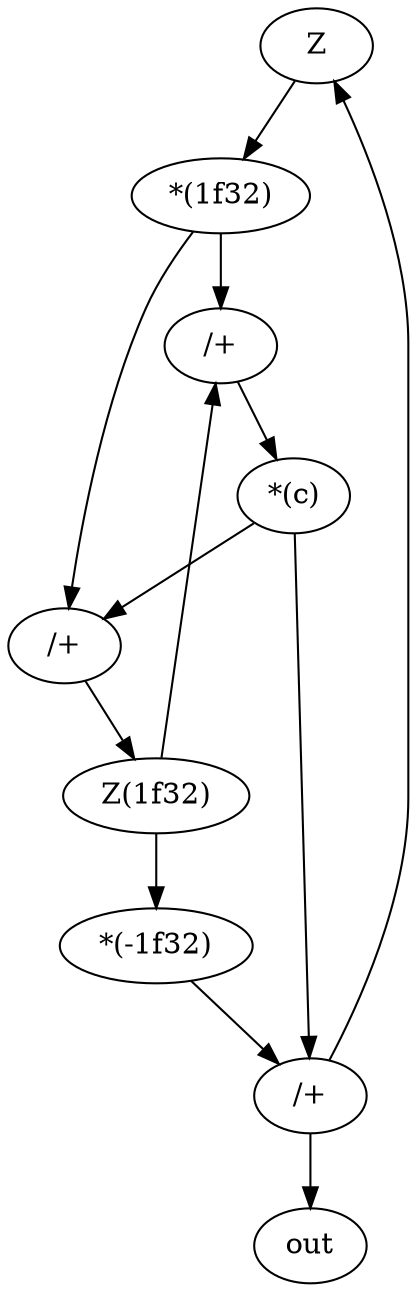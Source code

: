 digraph digital_waveguide {
    N017001[label="Z"];
    N018001[label="*(1f32)"];
    N019001[label="/+"];
    N020001[label="*(c)"];
    N021001[label="/+"];
    N022001[label="Z(1f32)"];
    N023001[label="*(-1f32)"];
    N024001[label="/+"];
    N025001[label="out"];
    N017001 -> N018001[label=""];
    N018001 -> N019001[label=""];
    N018001 -> N021001[label=""];
    N019001 -> N020001[label=""];
    N020001 -> N021001[label=""];
    N020001 -> N024001[label=""];
    N021001 -> N022001[label=""];
    N022001 -> N023001[label=""];
    N022001 -> N019001[label=""];
    N023001 -> N024001[label=""];
    N024001 -> N025001[label=""];
    N024001 -> N017001[label=""];
}
